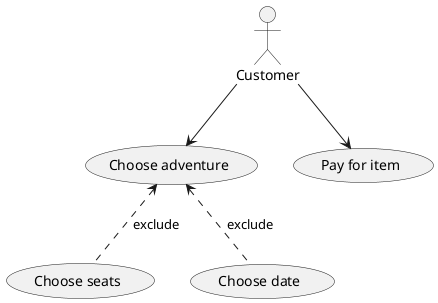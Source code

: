@startuml
:Customer: as User

User --> (Choose adventure)
User --> (Pay for item)
(Choose seats) .up.> (Choose adventure): exclude
(Choose date) .up.> (Choose adventure): exclude
@enduml